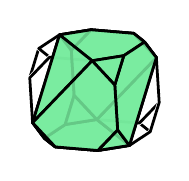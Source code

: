 % polymake for julian
% Thu Jul  5 23:36:09 2018
% unnamed

\begin{tikzpicture}[x  = {(0.9cm,-0.076cm)},
                    y  = {(-0.06cm,0.95cm)},
                    z  = {(-0.44cm,-0.29cm)},
                    scale = .3,
                    color = {lightgray}]


  % DEF POINTS
  \coordinate (v0_unnamed__1) at (2, 2, 1);
  \coordinate (v1_unnamed__1) at (2, 1, 2);
  \coordinate (v2_unnamed__1) at (2, 2, -1);
  \coordinate (v3_unnamed__1) at (1, 2, 2);
  \coordinate (v4_unnamed__1) at (2, 1, -2);
  \coordinate (v5_unnamed__1) at (2, -1, 2);
  \coordinate (v6_unnamed__1) at (1, 2, -2);
  \coordinate (v7_unnamed__1) at (2, -2, 1);
  \coordinate (v8_unnamed__1) at (-1, 2, 2);
  \coordinate (v9_unnamed__1) at (2, -1, -2);
  \coordinate (v10_unnamed__1) at (1, -2, 2);
  \coordinate (v11_unnamed__1) at (-2, 2, 1);
  \coordinate (v12_unnamed__1) at (2, -2, -1);
  \coordinate (v13_unnamed__1) at (-1, 2, -2);
  \coordinate (v14_unnamed__1) at (-2, 1, 2);
  \coordinate (v15_unnamed__1) at (1, -2, -2);
  \coordinate (v16_unnamed__1) at (-2, 2, -1);
  \coordinate (v17_unnamed__1) at (-1, -2, 2);
  \coordinate (v18_unnamed__1) at (-2, 1, -2);
  \coordinate (v19_unnamed__1) at (-2, -1, 2);
  \coordinate (v20_unnamed__1) at (-1, -2, -2);
  \coordinate (v21_unnamed__1) at (-2, -2, 1);
  \coordinate (v22_unnamed__1) at (-2, -1, -2);
  \coordinate (v23_unnamed__1) at (-2, -2, -1);


  % EDGES STYLE
  \definecolor{edgecolor_unnamed__1}{rgb}{ 0,0,0 }
  \tikzstyle{facestyle_unnamed__1} = [fill=none, fill opacity=0.85, preaction={draw=white, line cap=round, line width=1.5 pt}, draw=edgecolor_unnamed__1, line width=1 pt, line cap=round, line join=round]


  % FACES and EDGES and POINTS in the right order
  \draw[facestyle_unnamed__1] (v6_unnamed__1) -- (v2_unnamed__1) -- (v4_unnamed__1) -- (v6_unnamed__1) -- cycle;
  \draw[facestyle_unnamed__1] (v15_unnamed__1) -- (v9_unnamed__1) -- (v12_unnamed__1) -- (v15_unnamed__1) -- cycle;
  \draw[facestyle_unnamed__1] (v17_unnamed__1) -- (v21_unnamed__1) -- (v23_unnamed__1) -- (v20_unnamed__1) -- (v15_unnamed__1) -- (v12_unnamed__1) -- (v7_unnamed__1) -- (v10_unnamed__1) -- (v17_unnamed__1) -- cycle;
  \draw[facestyle_unnamed__1] (v18_unnamed__1) -- (v16_unnamed__1) -- (v13_unnamed__1) -- (v18_unnamed__1) -- cycle;
  \draw[facestyle_unnamed__1] (v23_unnamed__1) -- (v21_unnamed__1) -- (v19_unnamed__1) -- (v14_unnamed__1) -- (v11_unnamed__1) -- (v16_unnamed__1) -- (v18_unnamed__1) -- (v22_unnamed__1) -- (v23_unnamed__1) -- cycle;
  \draw[facestyle_unnamed__1] (v23_unnamed__1) -- (v22_unnamed__1) -- (v20_unnamed__1) -- (v23_unnamed__1) -- cycle;


  %POINTS


  %FACETS
  \draw[facestyle_unnamed__1] (v22_unnamed__1) -- (v18_unnamed__1) -- (v13_unnamed__1) -- (v6_unnamed__1) -- (v4_unnamed__1) -- (v9_unnamed__1) -- (v15_unnamed__1) -- (v20_unnamed__1) -- (v22_unnamed__1) -- cycle;


  %POINTS


  %FACETS
  \draw[facestyle_unnamed__1] (v19_unnamed__1) -- (v21_unnamed__1) -- (v17_unnamed__1) -- (v19_unnamed__1) -- cycle;


  %POINTS


  %FACETS
  \draw[facestyle_unnamed__1] (v11_unnamed__1) -- (v14_unnamed__1) -- (v8_unnamed__1) -- (v11_unnamed__1) -- cycle;
  \draw[facestyle_unnamed__1] (v16_unnamed__1) -- (v11_unnamed__1) -- (v8_unnamed__1) -- (v3_unnamed__1) -- (v0_unnamed__1) -- (v2_unnamed__1) -- (v6_unnamed__1) -- (v13_unnamed__1) -- (v16_unnamed__1) -- cycle;


  %POINTS


  %FACETS
  \draw[facestyle_unnamed__1] (v5_unnamed__1) -- (v10_unnamed__1) -- (v7_unnamed__1) -- (v5_unnamed__1) -- cycle;
  \draw[facestyle_unnamed__1] (v1_unnamed__1) -- (v5_unnamed__1) -- (v7_unnamed__1) -- (v12_unnamed__1) -- (v9_unnamed__1) -- (v4_unnamed__1) -- (v2_unnamed__1) -- (v0_unnamed__1) -- (v1_unnamed__1) -- cycle;


  %POINTS


  %FACETS
  \draw[facestyle_unnamed__1] (v3_unnamed__1) -- (v1_unnamed__1) -- (v0_unnamed__1) -- (v3_unnamed__1) -- cycle;


  %POINTS


  %FACETS
  \draw[facestyle_unnamed__1] (v14_unnamed__1) -- (v19_unnamed__1) -- (v17_unnamed__1) -- (v10_unnamed__1) -- (v5_unnamed__1) -- (v1_unnamed__1) -- (v3_unnamed__1) -- (v8_unnamed__1) -- (v14_unnamed__1) -- cycle;


  %POINTS


  %FACETS

  % DEF POINTS
  \coordinate (v0_unnamed__2) at (2, 2, 1);
  \coordinate (v1_unnamed__2) at (2, 1, 2);
  \coordinate (v2_unnamed__2) at (2, 2, -1);
  \coordinate (v3_unnamed__2) at (1, 2, 2);
  \coordinate (v4_unnamed__2) at (2, 1, -2);
  \coordinate (v5_unnamed__2) at (2, -1, 2);
  \coordinate (v6_unnamed__2) at (1, 2, -2);
  \coordinate (v7_unnamed__2) at (2, -2, 1);
  \coordinate (v8_unnamed__2) at (1, -2, 2);
  \coordinate (v9_unnamed__2) at (-1, 2, -2);
  \coordinate (v10_unnamed__2) at (-2, 2, -1);
  \coordinate (v11_unnamed__2) at (-1, -2, 2);
  \coordinate (v12_unnamed__2) at (-2, 1, -2);
  \coordinate (v13_unnamed__2) at (-2, -1, 2);
  \coordinate (v14_unnamed__2) at (-1, -2, -2);
  \coordinate (v15_unnamed__2) at (-2, -2, 1);
  \coordinate (v16_unnamed__2) at (-2, -1, -2);
  \coordinate (v17_unnamed__2) at (-2, -2, -1);


  % EDGES STYLE
  \definecolor{edgecolor_unnamed__2}{rgb}{ 0,0,0 }

  % FACES STYLE
  \definecolor{facetcolor_unnamed__2}{rgb}{ 0.467,0.925,0.62 }

  \tikzstyle{facestyle_unnamed__2} = [fill=facetcolor_unnamed__2, fill opacity=0.85, draw=edgecolor_unnamed__2, line width=1 pt, line cap=round, line join=round]


  % FACES and EDGES and POINTS in the right order
  \draw[facestyle_unnamed__2] (v4_unnamed__2) -- (v6_unnamed__2) -- (v2_unnamed__2) -- (v4_unnamed__2) -- cycle;
  \draw[facestyle_unnamed__2] (v11_unnamed__2) -- (v15_unnamed__2) -- (v17_unnamed__2) -- (v14_unnamed__2) -- (v7_unnamed__2) -- (v8_unnamed__2) -- (v11_unnamed__2) -- cycle;
  \draw[facestyle_unnamed__2] (v12_unnamed__2) -- (v10_unnamed__2) -- (v9_unnamed__2) -- (v12_unnamed__2) -- cycle;
  \draw[facestyle_unnamed__2] (v17_unnamed__2) -- (v15_unnamed__2) -- (v13_unnamed__2) -- (v10_unnamed__2) -- (v12_unnamed__2) -- (v16_unnamed__2) -- (v17_unnamed__2) -- cycle;
  \draw[facestyle_unnamed__2] (v14_unnamed__2) -- (v4_unnamed__2) -- (v7_unnamed__2) -- (v14_unnamed__2) -- cycle;
  \draw[facestyle_unnamed__2] (v17_unnamed__2) -- (v16_unnamed__2) -- (v14_unnamed__2) -- (v17_unnamed__2) -- cycle;


  %POINTS


  %FACETS
  \draw[facestyle_unnamed__2] (v16_unnamed__2) -- (v12_unnamed__2) -- (v9_unnamed__2) -- (v6_unnamed__2) -- (v4_unnamed__2) -- (v14_unnamed__2) -- (v16_unnamed__2) -- cycle;


  %POINTS


  %FACETS
  \draw[facestyle_unnamed__2] (v13_unnamed__2) -- (v15_unnamed__2) -- (v11_unnamed__2) -- (v13_unnamed__2) -- cycle;


  %POINTS


  %FACETS
  \draw[facestyle_unnamed__2] (v10_unnamed__2) -- (v3_unnamed__2) -- (v0_unnamed__2) -- (v2_unnamed__2) -- (v6_unnamed__2) -- (v9_unnamed__2) -- (v10_unnamed__2) -- cycle;


  %POINTS


  %FACETS
  \draw[facestyle_unnamed__2] (v8_unnamed__2) -- (v7_unnamed__2) -- (v5_unnamed__2) -- (v8_unnamed__2) -- cycle;
  \draw[facestyle_unnamed__2] (v1_unnamed__2) -- (v5_unnamed__2) -- (v7_unnamed__2) -- (v4_unnamed__2) -- (v2_unnamed__2) -- (v0_unnamed__2) -- (v1_unnamed__2) -- cycle;


  %POINTS


  %FACETS
  \draw[facestyle_unnamed__2] (v10_unnamed__2) -- (v13_unnamed__2) -- (v3_unnamed__2) -- (v10_unnamed__2) -- cycle;


  %POINTS


  %FACETS
  \draw[facestyle_unnamed__2] (v3_unnamed__2) -- (v1_unnamed__2) -- (v0_unnamed__2) -- (v3_unnamed__2) -- cycle;


  %POINTS


  %FACETS
  \draw[facestyle_unnamed__2] (v13_unnamed__2) -- (v11_unnamed__2) -- (v8_unnamed__2) -- (v5_unnamed__2) -- (v1_unnamed__2) -- (v3_unnamed__2) -- (v13_unnamed__2) -- cycle;


  %POINTS


  %FACETS

\end{tikzpicture}
